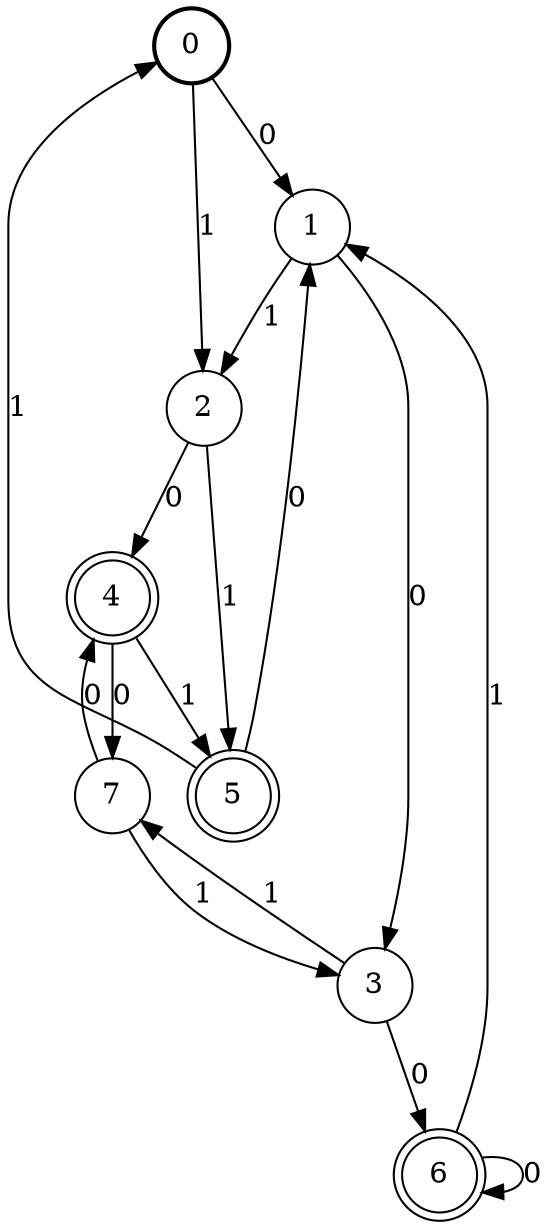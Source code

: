 digraph Automat {
    node [shape = circle];
    0 [style = "bold"];
    0 -> 1 [label = "0"];
    0 -> 2 [label = "1"];
    1 -> 3 [label = "0"];
    1 -> 2 [label = "1"];
    2 -> 4 [label = "0"];
    2 -> 5 [label = "1"];
    3 -> 6 [label = "0"];
    3 -> 7 [label = "1"];
    4 [peripheries=2]
    4 -> 7 [label = "0"];
    4 -> 5 [label = "1"];
    5 [peripheries=2]
    5 -> 1 [label = "0"];
    5 -> 0 [label = "1"];
    6 [peripheries=2]
    6 -> 6 [label = "0"];
    6 -> 1 [label = "1"];
    7 -> 4 [label = "0"];
    7 -> 3 [label = "1"];
}
